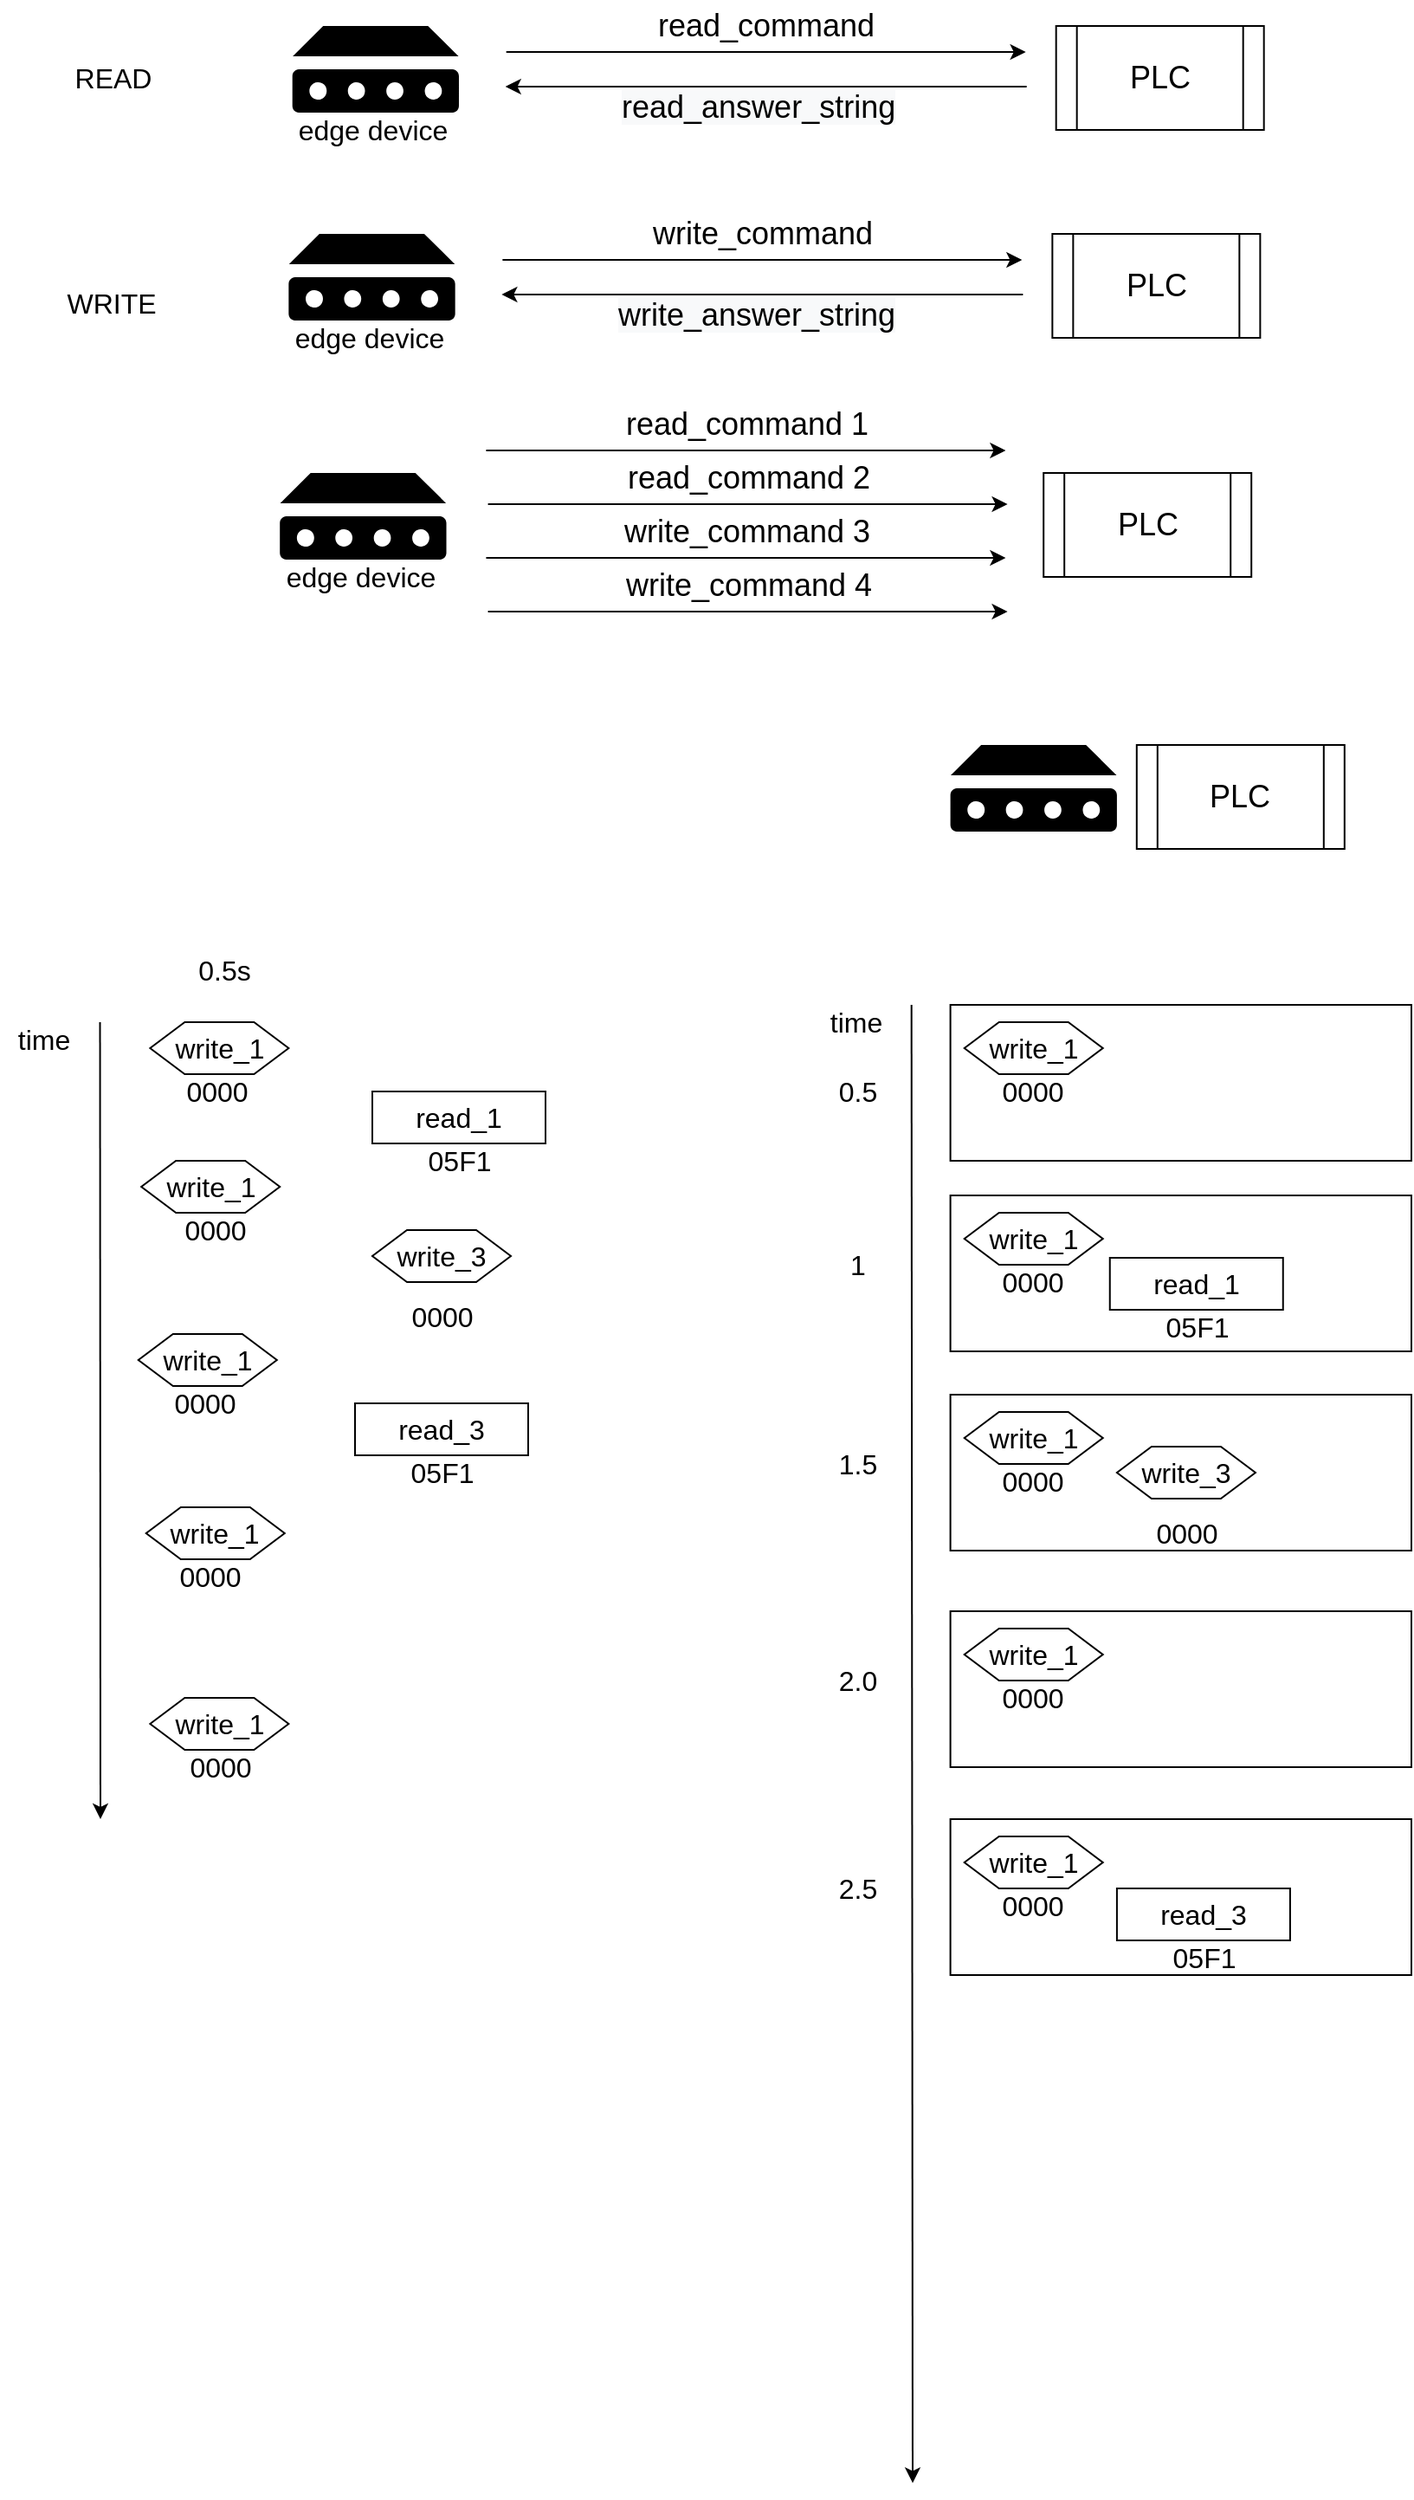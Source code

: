 <mxfile version="14.6.1" type="github">
  <diagram id="MqhErQ_MapfDuUSKU5o5" name="ページ1">
    <mxGraphModel dx="1038" dy="548" grid="1" gridSize="10" guides="1" tooltips="1" connect="1" arrows="1" fold="1" page="1" pageScale="1" pageWidth="827" pageHeight="1169" math="0" shadow="0">
      <root>
        <mxCell id="0" />
        <mxCell id="1" parent="0" />
        <mxCell id="SZ8vTqI_n6aOW8z_Xxke-1" value="PLC" style="shape=process;whiteSpace=wrap;html=1;backgroundOutline=1;fontSize=18;" vertex="1" parent="1">
          <mxGeometry x="644.84" y="75" width="120" height="60" as="geometry" />
        </mxCell>
        <mxCell id="SZ8vTqI_n6aOW8z_Xxke-4" value="" style="aspect=fixed;pointerEvents=1;shadow=0;dashed=0;html=1;strokeColor=none;labelPosition=center;verticalLabelPosition=bottom;verticalAlign=top;align=center;shape=mxgraph.mscae.enterprise.device;fillColor=#000000;" vertex="1" parent="1">
          <mxGeometry x="203.84" y="75" width="96.16" height="50" as="geometry" />
        </mxCell>
        <mxCell id="SZ8vTqI_n6aOW8z_Xxke-5" value="" style="endArrow=classic;html=1;fontSize=18;" edge="1" parent="1">
          <mxGeometry width="50" height="50" relative="1" as="geometry">
            <mxPoint x="327.34" y="90" as="sourcePoint" />
            <mxPoint x="627.34" y="90" as="targetPoint" />
          </mxGeometry>
        </mxCell>
        <mxCell id="SZ8vTqI_n6aOW8z_Xxke-6" value="" style="endArrow=classic;html=1;fontSize=18;" edge="1" parent="1">
          <mxGeometry width="50" height="50" relative="1" as="geometry">
            <mxPoint x="627.84" y="110" as="sourcePoint" />
            <mxPoint x="326.84" y="110" as="targetPoint" />
          </mxGeometry>
        </mxCell>
        <mxCell id="SZ8vTqI_n6aOW8z_Xxke-7" value="read_command" style="text;html=1;align=center;verticalAlign=middle;resizable=0;points=[];autosize=1;strokeColor=none;fontSize=18;" vertex="1" parent="1">
          <mxGeometry x="407.34" y="60" width="140" height="30" as="geometry" />
        </mxCell>
        <mxCell id="SZ8vTqI_n6aOW8z_Xxke-10" value="edge device" style="text;html=1;align=center;verticalAlign=middle;resizable=0;points=[];autosize=1;strokeColor=none;fontSize=16;" vertex="1" parent="1">
          <mxGeometry x="200" y="125" width="100" height="20" as="geometry" />
        </mxCell>
        <mxCell id="SZ8vTqI_n6aOW8z_Xxke-14" value="&lt;span style=&quot;color: rgb(0 , 0 , 0) ; font-family: &amp;#34;helvetica&amp;#34; ; font-size: 18px ; font-style: normal ; font-weight: 400 ; letter-spacing: normal ; text-align: center ; text-indent: 0px ; text-transform: none ; word-spacing: 0px ; background-color: rgb(248 , 249 , 250) ; display: inline ; float: none&quot;&gt;read_answer_string&lt;/span&gt;" style="text;whiteSpace=wrap;html=1;fontSize=16;" vertex="1" parent="1">
          <mxGeometry x="392.34" y="105" width="170" height="30" as="geometry" />
        </mxCell>
        <mxCell id="SZ8vTqI_n6aOW8z_Xxke-15" value="PLC" style="shape=process;whiteSpace=wrap;html=1;backgroundOutline=1;fontSize=18;" vertex="1" parent="1">
          <mxGeometry x="642.68" y="195" width="120" height="60" as="geometry" />
        </mxCell>
        <mxCell id="SZ8vTqI_n6aOW8z_Xxke-16" value="" style="aspect=fixed;pointerEvents=1;shadow=0;dashed=0;html=1;strokeColor=none;labelPosition=center;verticalLabelPosition=bottom;verticalAlign=top;align=center;shape=mxgraph.mscae.enterprise.device;fillColor=#000000;" vertex="1" parent="1">
          <mxGeometry x="201.68" y="195" width="96.16" height="50" as="geometry" />
        </mxCell>
        <mxCell id="SZ8vTqI_n6aOW8z_Xxke-17" value="" style="endArrow=classic;html=1;fontSize=18;" edge="1" parent="1">
          <mxGeometry width="50" height="50" relative="1" as="geometry">
            <mxPoint x="325.18" y="210" as="sourcePoint" />
            <mxPoint x="625.18" y="210" as="targetPoint" />
          </mxGeometry>
        </mxCell>
        <mxCell id="SZ8vTqI_n6aOW8z_Xxke-18" value="" style="endArrow=classic;html=1;fontSize=18;" edge="1" parent="1">
          <mxGeometry width="50" height="50" relative="1" as="geometry">
            <mxPoint x="625.68" y="230" as="sourcePoint" />
            <mxPoint x="324.68" y="230" as="targetPoint" />
          </mxGeometry>
        </mxCell>
        <mxCell id="SZ8vTqI_n6aOW8z_Xxke-19" value="write_command" style="text;html=1;align=center;verticalAlign=middle;resizable=0;points=[];autosize=1;strokeColor=none;fontSize=18;" vertex="1" parent="1">
          <mxGeometry x="405.18" y="180" width="140" height="30" as="geometry" />
        </mxCell>
        <mxCell id="SZ8vTqI_n6aOW8z_Xxke-20" value="edge device" style="text;html=1;align=center;verticalAlign=middle;resizable=0;points=[];autosize=1;strokeColor=none;fontSize=16;" vertex="1" parent="1">
          <mxGeometry x="197.84" y="245" width="100" height="20" as="geometry" />
        </mxCell>
        <mxCell id="SZ8vTqI_n6aOW8z_Xxke-21" value="&lt;span style=&quot;color: rgb(0 , 0 , 0) ; font-family: &amp;#34;helvetica&amp;#34; ; font-size: 18px ; font-style: normal ; font-weight: 400 ; letter-spacing: normal ; text-align: center ; text-indent: 0px ; text-transform: none ; word-spacing: 0px ; background-color: rgb(248 , 249 , 250) ; display: inline ; float: none&quot;&gt;write_answer_string&lt;/span&gt;" style="text;whiteSpace=wrap;html=1;fontSize=16;" vertex="1" parent="1">
          <mxGeometry x="390.18" y="225" width="170" height="30" as="geometry" />
        </mxCell>
        <mxCell id="SZ8vTqI_n6aOW8z_Xxke-22" value="READ" style="text;html=1;align=center;verticalAlign=middle;resizable=0;points=[];autosize=1;strokeColor=none;fontSize=16;" vertex="1" parent="1">
          <mxGeometry x="70" y="95" width="60" height="20" as="geometry" />
        </mxCell>
        <mxCell id="SZ8vTqI_n6aOW8z_Xxke-23" value="WRITE" style="text;html=1;align=center;verticalAlign=middle;resizable=0;points=[];autosize=1;strokeColor=none;fontSize=16;" vertex="1" parent="1">
          <mxGeometry x="64" y="225" width="70" height="20" as="geometry" />
        </mxCell>
        <mxCell id="SZ8vTqI_n6aOW8z_Xxke-24" value="PLC" style="shape=process;whiteSpace=wrap;html=1;backgroundOutline=1;fontSize=18;" vertex="1" parent="1">
          <mxGeometry x="637.6" y="333" width="120" height="60" as="geometry" />
        </mxCell>
        <mxCell id="SZ8vTqI_n6aOW8z_Xxke-25" value="" style="aspect=fixed;pointerEvents=1;shadow=0;dashed=0;html=1;strokeColor=none;labelPosition=center;verticalLabelPosition=bottom;verticalAlign=top;align=center;shape=mxgraph.mscae.enterprise.device;fillColor=#000000;" vertex="1" parent="1">
          <mxGeometry x="196.6" y="333" width="96.16" height="50" as="geometry" />
        </mxCell>
        <mxCell id="SZ8vTqI_n6aOW8z_Xxke-26" value="edge device" style="text;html=1;align=center;verticalAlign=middle;resizable=0;points=[];autosize=1;strokeColor=none;fontSize=16;" vertex="1" parent="1">
          <mxGeometry x="192.76" y="383" width="100" height="20" as="geometry" />
        </mxCell>
        <mxCell id="SZ8vTqI_n6aOW8z_Xxke-27" value="" style="endArrow=classic;html=1;fontSize=18;" edge="1" parent="1">
          <mxGeometry width="50" height="50" relative="1" as="geometry">
            <mxPoint x="315.72" y="320" as="sourcePoint" />
            <mxPoint x="615.72" y="320" as="targetPoint" />
          </mxGeometry>
        </mxCell>
        <mxCell id="SZ8vTqI_n6aOW8z_Xxke-28" value="read_command 1" style="text;html=1;align=center;verticalAlign=middle;resizable=0;points=[];autosize=1;strokeColor=none;fontSize=18;" vertex="1" parent="1">
          <mxGeometry x="385.72" y="290" width="160" height="30" as="geometry" />
        </mxCell>
        <mxCell id="SZ8vTqI_n6aOW8z_Xxke-29" value="" style="endArrow=classic;html=1;fontSize=18;" edge="1" parent="1">
          <mxGeometry width="50" height="50" relative="1" as="geometry">
            <mxPoint x="315.72" y="382" as="sourcePoint" />
            <mxPoint x="615.72" y="382" as="targetPoint" />
          </mxGeometry>
        </mxCell>
        <mxCell id="SZ8vTqI_n6aOW8z_Xxke-30" value="write_command 3" style="text;html=1;align=center;verticalAlign=middle;resizable=0;points=[];autosize=1;strokeColor=none;fontSize=18;" vertex="1" parent="1">
          <mxGeometry x="385.72" y="352" width="160" height="30" as="geometry" />
        </mxCell>
        <mxCell id="SZ8vTqI_n6aOW8z_Xxke-31" value="" style="endArrow=classic;html=1;fontSize=18;" edge="1" parent="1">
          <mxGeometry width="50" height="50" relative="1" as="geometry">
            <mxPoint x="316.8" y="351" as="sourcePoint" />
            <mxPoint x="616.8" y="351" as="targetPoint" />
          </mxGeometry>
        </mxCell>
        <mxCell id="SZ8vTqI_n6aOW8z_Xxke-32" value="read_command 2" style="text;html=1;align=center;verticalAlign=middle;resizable=0;points=[];autosize=1;strokeColor=none;fontSize=18;" vertex="1" parent="1">
          <mxGeometry x="386.8" y="321" width="160" height="30" as="geometry" />
        </mxCell>
        <mxCell id="SZ8vTqI_n6aOW8z_Xxke-33" value="" style="endArrow=classic;html=1;fontSize=18;" edge="1" parent="1">
          <mxGeometry width="50" height="50" relative="1" as="geometry">
            <mxPoint x="316.8" y="413" as="sourcePoint" />
            <mxPoint x="616.8" y="413" as="targetPoint" />
          </mxGeometry>
        </mxCell>
        <mxCell id="SZ8vTqI_n6aOW8z_Xxke-34" value="write_command 4" style="text;html=1;align=center;verticalAlign=middle;resizable=0;points=[];autosize=1;strokeColor=none;fontSize=18;" vertex="1" parent="1">
          <mxGeometry x="386.8" y="383" width="160" height="30" as="geometry" />
        </mxCell>
        <mxCell id="SZ8vTqI_n6aOW8z_Xxke-35" value="PLC" style="shape=process;whiteSpace=wrap;html=1;backgroundOutline=1;fontSize=18;" vertex="1" parent="1">
          <mxGeometry x="691.4" y="490" width="120" height="60" as="geometry" />
        </mxCell>
        <mxCell id="SZ8vTqI_n6aOW8z_Xxke-36" value="" style="aspect=fixed;pointerEvents=1;shadow=0;dashed=0;html=1;strokeColor=none;labelPosition=center;verticalLabelPosition=bottom;verticalAlign=top;align=center;shape=mxgraph.mscae.enterprise.device;fillColor=#000000;" vertex="1" parent="1">
          <mxGeometry x="583.8" y="490" width="96.16" height="50" as="geometry" />
        </mxCell>
        <mxCell id="SZ8vTqI_n6aOW8z_Xxke-38" value="read_1" style="rounded=0;whiteSpace=wrap;html=1;fontSize=16;fillColor=#ffffff;gradientColor=#ffffff;" vertex="1" parent="1">
          <mxGeometry x="250" y="690" width="100" height="30" as="geometry" />
        </mxCell>
        <mxCell id="SZ8vTqI_n6aOW8z_Xxke-39" value="write_3" style="shape=hexagon;perimeter=hexagonPerimeter2;whiteSpace=wrap;html=1;fixedSize=1;fontSize=16;fillColor=#ffffff;gradientColor=#ffffff;" vertex="1" parent="1">
          <mxGeometry x="250" y="770" width="80" height="30" as="geometry" />
        </mxCell>
        <mxCell id="SZ8vTqI_n6aOW8z_Xxke-41" value="" style="endArrow=classic;html=1;fontSize=18;" edge="1" parent="1">
          <mxGeometry width="50" height="50" relative="1" as="geometry">
            <mxPoint x="92.76" y="650" as="sourcePoint" />
            <mxPoint x="93" y="1110" as="targetPoint" />
          </mxGeometry>
        </mxCell>
        <mxCell id="SZ8vTqI_n6aOW8z_Xxke-43" value="time" style="text;html=1;align=center;verticalAlign=middle;resizable=0;points=[];autosize=1;strokeColor=none;fontSize=16;" vertex="1" parent="1">
          <mxGeometry x="35" y="650" width="50" height="20" as="geometry" />
        </mxCell>
        <mxCell id="SZ8vTqI_n6aOW8z_Xxke-44" value="write_1" style="shape=hexagon;perimeter=hexagonPerimeter2;whiteSpace=wrap;html=1;fixedSize=1;fontSize=16;fillColor=#ffffff;gradientColor=#ffffff;" vertex="1" parent="1">
          <mxGeometry x="121.68" y="650" width="80" height="30" as="geometry" />
        </mxCell>
        <mxCell id="SZ8vTqI_n6aOW8z_Xxke-46" value="write_1" style="shape=hexagon;perimeter=hexagonPerimeter2;whiteSpace=wrap;html=1;fixedSize=1;fontSize=16;fillColor=#ffffff;gradientColor=#ffffff;" vertex="1" parent="1">
          <mxGeometry x="116.6" y="730" width="80" height="30" as="geometry" />
        </mxCell>
        <mxCell id="SZ8vTqI_n6aOW8z_Xxke-47" value="write_1" style="shape=hexagon;perimeter=hexagonPerimeter2;whiteSpace=wrap;html=1;fixedSize=1;fontSize=16;fillColor=#ffffff;gradientColor=#ffffff;" vertex="1" parent="1">
          <mxGeometry x="114.9" y="830" width="80" height="30" as="geometry" />
        </mxCell>
        <mxCell id="SZ8vTqI_n6aOW8z_Xxke-49" value="write_1" style="shape=hexagon;perimeter=hexagonPerimeter2;whiteSpace=wrap;html=1;fixedSize=1;fontSize=16;fillColor=#ffffff;gradientColor=#ffffff;" vertex="1" parent="1">
          <mxGeometry x="119.38" y="930" width="80" height="30" as="geometry" />
        </mxCell>
        <mxCell id="SZ8vTqI_n6aOW8z_Xxke-50" value="write_1" style="shape=hexagon;perimeter=hexagonPerimeter2;whiteSpace=wrap;html=1;fixedSize=1;fontSize=16;fillColor=#ffffff;gradientColor=#ffffff;" vertex="1" parent="1">
          <mxGeometry x="121.68" y="1040" width="80" height="30" as="geometry" />
        </mxCell>
        <mxCell id="SZ8vTqI_n6aOW8z_Xxke-55" value="0000" style="text;html=1;align=center;verticalAlign=middle;resizable=0;points=[];autosize=1;strokeColor=none;fontSize=16;" vertex="1" parent="1">
          <mxGeometry x="135.44" y="680" width="50" height="20" as="geometry" />
        </mxCell>
        <mxCell id="SZ8vTqI_n6aOW8z_Xxke-56" value="0000" style="text;html=1;align=center;verticalAlign=middle;resizable=0;points=[];autosize=1;strokeColor=none;fontSize=16;" vertex="1" parent="1">
          <mxGeometry x="133.76" y="760" width="50" height="20" as="geometry" />
        </mxCell>
        <mxCell id="SZ8vTqI_n6aOW8z_Xxke-57" value="0000" style="text;html=1;align=center;verticalAlign=middle;resizable=0;points=[];autosize=1;strokeColor=none;fontSize=16;" vertex="1" parent="1">
          <mxGeometry x="127.74" y="860" width="50" height="20" as="geometry" />
        </mxCell>
        <mxCell id="SZ8vTqI_n6aOW8z_Xxke-58" value="0000" style="text;html=1;align=center;verticalAlign=middle;resizable=0;points=[];autosize=1;strokeColor=none;fontSize=16;" vertex="1" parent="1">
          <mxGeometry x="130.98" y="960" width="50" height="20" as="geometry" />
        </mxCell>
        <mxCell id="SZ8vTqI_n6aOW8z_Xxke-59" value="0000" style="text;html=1;align=center;verticalAlign=middle;resizable=0;points=[];autosize=1;strokeColor=none;fontSize=16;" vertex="1" parent="1">
          <mxGeometry x="136.92" y="1070" width="50" height="20" as="geometry" />
        </mxCell>
        <mxCell id="SZ8vTqI_n6aOW8z_Xxke-63" value="05F1" style="text;html=1;align=center;verticalAlign=middle;resizable=0;points=[];autosize=1;strokeColor=none;fontSize=16;" vertex="1" parent="1">
          <mxGeometry x="275" y="720" width="50" height="20" as="geometry" />
        </mxCell>
        <mxCell id="SZ8vTqI_n6aOW8z_Xxke-64" value="0000" style="text;html=1;align=center;verticalAlign=middle;resizable=0;points=[];autosize=1;strokeColor=none;fontSize=16;" vertex="1" parent="1">
          <mxGeometry x="265" y="810" width="50" height="20" as="geometry" />
        </mxCell>
        <mxCell id="SZ8vTqI_n6aOW8z_Xxke-65" value="read_3" style="rounded=0;whiteSpace=wrap;html=1;fontSize=16;fillColor=#ffffff;gradientColor=#ffffff;" vertex="1" parent="1">
          <mxGeometry x="240" y="870" width="100" height="30" as="geometry" />
        </mxCell>
        <mxCell id="SZ8vTqI_n6aOW8z_Xxke-66" value="05F1" style="text;html=1;align=center;verticalAlign=middle;resizable=0;points=[];autosize=1;strokeColor=none;fontSize=16;" vertex="1" parent="1">
          <mxGeometry x="265" y="900" width="50" height="20" as="geometry" />
        </mxCell>
        <mxCell id="SZ8vTqI_n6aOW8z_Xxke-69" value="&amp;nbsp;0.5s" style="text;html=1;align=center;verticalAlign=middle;resizable=0;points=[];autosize=1;strokeColor=none;fontSize=16;" vertex="1" parent="1">
          <mxGeometry x="136.68" y="610" width="50" height="20" as="geometry" />
        </mxCell>
        <mxCell id="SZ8vTqI_n6aOW8z_Xxke-71" value="" style="endArrow=classic;html=1;fontSize=18;" edge="1" parent="1">
          <mxGeometry width="50" height="50" relative="1" as="geometry">
            <mxPoint x="561.34" y="640" as="sourcePoint" />
            <mxPoint x="562" y="1493.2" as="targetPoint" />
          </mxGeometry>
        </mxCell>
        <mxCell id="SZ8vTqI_n6aOW8z_Xxke-72" value="time" style="text;html=1;align=center;verticalAlign=middle;resizable=0;points=[];autosize=1;strokeColor=none;fontSize=16;" vertex="1" parent="1">
          <mxGeometry x="503.58" y="640" width="50" height="20" as="geometry" />
        </mxCell>
        <mxCell id="SZ8vTqI_n6aOW8z_Xxke-73" value="" style="rounded=0;whiteSpace=wrap;html=1;fontSize=16;fillColor=#ffffff;gradientColor=#ffffff;" vertex="1" parent="1">
          <mxGeometry x="583.8" y="640" width="266.2" height="90" as="geometry" />
        </mxCell>
        <mxCell id="SZ8vTqI_n6aOW8z_Xxke-74" value="write_1" style="shape=hexagon;perimeter=hexagonPerimeter2;whiteSpace=wrap;html=1;fixedSize=1;fontSize=16;fillColor=#ffffff;gradientColor=#ffffff;" vertex="1" parent="1">
          <mxGeometry x="591.88" y="650" width="80" height="30" as="geometry" />
        </mxCell>
        <mxCell id="SZ8vTqI_n6aOW8z_Xxke-75" value="0000" style="text;html=1;align=center;verticalAlign=middle;resizable=0;points=[];autosize=1;strokeColor=none;fontSize=16;" vertex="1" parent="1">
          <mxGeometry x="605.64" y="680" width="50" height="20" as="geometry" />
        </mxCell>
        <mxCell id="SZ8vTqI_n6aOW8z_Xxke-76" value="" style="rounded=0;whiteSpace=wrap;html=1;fontSize=16;fillColor=#ffffff;gradientColor=#ffffff;" vertex="1" parent="1">
          <mxGeometry x="583.8" y="750" width="266.2" height="90" as="geometry" />
        </mxCell>
        <mxCell id="SZ8vTqI_n6aOW8z_Xxke-77" value="write_1" style="shape=hexagon;perimeter=hexagonPerimeter2;whiteSpace=wrap;html=1;fixedSize=1;fontSize=16;fillColor=#ffffff;gradientColor=#ffffff;" vertex="1" parent="1">
          <mxGeometry x="591.88" y="760" width="80" height="30" as="geometry" />
        </mxCell>
        <mxCell id="SZ8vTqI_n6aOW8z_Xxke-78" value="0000" style="text;html=1;align=center;verticalAlign=middle;resizable=0;points=[];autosize=1;strokeColor=none;fontSize=16;" vertex="1" parent="1">
          <mxGeometry x="605.64" y="790" width="50" height="20" as="geometry" />
        </mxCell>
        <mxCell id="SZ8vTqI_n6aOW8z_Xxke-79" value="" style="rounded=0;whiteSpace=wrap;html=1;fontSize=16;fillColor=#ffffff;gradientColor=#ffffff;" vertex="1" parent="1">
          <mxGeometry x="583.8" y="865" width="266.2" height="90" as="geometry" />
        </mxCell>
        <mxCell id="SZ8vTqI_n6aOW8z_Xxke-80" value="write_1" style="shape=hexagon;perimeter=hexagonPerimeter2;whiteSpace=wrap;html=1;fixedSize=1;fontSize=16;fillColor=#ffffff;gradientColor=#ffffff;" vertex="1" parent="1">
          <mxGeometry x="591.88" y="875" width="80" height="30" as="geometry" />
        </mxCell>
        <mxCell id="SZ8vTqI_n6aOW8z_Xxke-81" value="0000" style="text;html=1;align=center;verticalAlign=middle;resizable=0;points=[];autosize=1;strokeColor=none;fontSize=16;" vertex="1" parent="1">
          <mxGeometry x="605.64" y="905" width="50" height="20" as="geometry" />
        </mxCell>
        <mxCell id="SZ8vTqI_n6aOW8z_Xxke-82" value="" style="rounded=0;whiteSpace=wrap;html=1;fontSize=16;fillColor=#ffffff;gradientColor=#ffffff;" vertex="1" parent="1">
          <mxGeometry x="583.8" y="990" width="266.2" height="90" as="geometry" />
        </mxCell>
        <mxCell id="SZ8vTqI_n6aOW8z_Xxke-83" value="write_1" style="shape=hexagon;perimeter=hexagonPerimeter2;whiteSpace=wrap;html=1;fixedSize=1;fontSize=16;fillColor=#ffffff;gradientColor=#ffffff;" vertex="1" parent="1">
          <mxGeometry x="591.88" y="1000" width="80" height="30" as="geometry" />
        </mxCell>
        <mxCell id="SZ8vTqI_n6aOW8z_Xxke-84" value="0000" style="text;html=1;align=center;verticalAlign=middle;resizable=0;points=[];autosize=1;strokeColor=none;fontSize=16;" vertex="1" parent="1">
          <mxGeometry x="605.64" y="1030" width="50" height="20" as="geometry" />
        </mxCell>
        <mxCell id="SZ8vTqI_n6aOW8z_Xxke-85" value="read_1" style="rounded=0;whiteSpace=wrap;html=1;fontSize=16;fillColor=#ffffff;gradientColor=#ffffff;" vertex="1" parent="1">
          <mxGeometry x="675.88" y="786" width="100" height="30" as="geometry" />
        </mxCell>
        <mxCell id="SZ8vTqI_n6aOW8z_Xxke-86" value="05F1" style="text;html=1;align=center;verticalAlign=middle;resizable=0;points=[];autosize=1;strokeColor=none;fontSize=16;" vertex="1" parent="1">
          <mxGeometry x="700.88" y="816" width="50" height="20" as="geometry" />
        </mxCell>
        <mxCell id="SZ8vTqI_n6aOW8z_Xxke-87" value="write_3" style="shape=hexagon;perimeter=hexagonPerimeter2;whiteSpace=wrap;html=1;fixedSize=1;fontSize=16;fillColor=#ffffff;gradientColor=#ffffff;" vertex="1" parent="1">
          <mxGeometry x="679.96" y="895" width="80" height="30" as="geometry" />
        </mxCell>
        <mxCell id="SZ8vTqI_n6aOW8z_Xxke-88" value="0000" style="text;html=1;align=center;verticalAlign=middle;resizable=0;points=[];autosize=1;strokeColor=none;fontSize=16;" vertex="1" parent="1">
          <mxGeometry x="694.96" y="935" width="50" height="20" as="geometry" />
        </mxCell>
        <mxCell id="SZ8vTqI_n6aOW8z_Xxke-90" value="" style="rounded=0;whiteSpace=wrap;html=1;fontSize=16;fillColor=#ffffff;gradientColor=#ffffff;" vertex="1" parent="1">
          <mxGeometry x="583.8" y="1110" width="266.2" height="90" as="geometry" />
        </mxCell>
        <mxCell id="SZ8vTqI_n6aOW8z_Xxke-91" value="write_1" style="shape=hexagon;perimeter=hexagonPerimeter2;whiteSpace=wrap;html=1;fixedSize=1;fontSize=16;fillColor=#ffffff;gradientColor=#ffffff;" vertex="1" parent="1">
          <mxGeometry x="591.88" y="1120" width="80" height="30" as="geometry" />
        </mxCell>
        <mxCell id="SZ8vTqI_n6aOW8z_Xxke-92" value="0000" style="text;html=1;align=center;verticalAlign=middle;resizable=0;points=[];autosize=1;strokeColor=none;fontSize=16;" vertex="1" parent="1">
          <mxGeometry x="605.64" y="1150" width="50" height="20" as="geometry" />
        </mxCell>
        <mxCell id="SZ8vTqI_n6aOW8z_Xxke-93" value="read_3" style="rounded=0;whiteSpace=wrap;html=1;fontSize=16;fillColor=#ffffff;gradientColor=#ffffff;" vertex="1" parent="1">
          <mxGeometry x="679.96" y="1150" width="100" height="30" as="geometry" />
        </mxCell>
        <mxCell id="SZ8vTqI_n6aOW8z_Xxke-94" value="05F1" style="text;html=1;align=center;verticalAlign=middle;resizable=0;points=[];autosize=1;strokeColor=none;fontSize=16;" vertex="1" parent="1">
          <mxGeometry x="704.96" y="1180" width="50" height="20" as="geometry" />
        </mxCell>
        <mxCell id="SZ8vTqI_n6aOW8z_Xxke-95" value="0.5" style="text;html=1;align=center;verticalAlign=middle;resizable=0;points=[];autosize=1;strokeColor=none;fontSize=16;" vertex="1" parent="1">
          <mxGeometry x="510" y="680" width="40" height="20" as="geometry" />
        </mxCell>
        <mxCell id="SZ8vTqI_n6aOW8z_Xxke-96" value="1" style="text;html=1;align=center;verticalAlign=middle;resizable=0;points=[];autosize=1;strokeColor=none;fontSize=16;" vertex="1" parent="1">
          <mxGeometry x="520" y="780" width="20" height="20" as="geometry" />
        </mxCell>
        <mxCell id="SZ8vTqI_n6aOW8z_Xxke-97" value="1.5" style="text;html=1;align=center;verticalAlign=middle;resizable=0;points=[];autosize=1;strokeColor=none;fontSize=16;" vertex="1" parent="1">
          <mxGeometry x="510" y="895" width="40" height="20" as="geometry" />
        </mxCell>
        <mxCell id="SZ8vTqI_n6aOW8z_Xxke-98" value="2.0" style="text;html=1;align=center;verticalAlign=middle;resizable=0;points=[];autosize=1;strokeColor=none;fontSize=16;" vertex="1" parent="1">
          <mxGeometry x="510" y="1020" width="40" height="20" as="geometry" />
        </mxCell>
        <mxCell id="SZ8vTqI_n6aOW8z_Xxke-99" value="2.5" style="text;html=1;align=center;verticalAlign=middle;resizable=0;points=[];autosize=1;strokeColor=none;fontSize=16;" vertex="1" parent="1">
          <mxGeometry x="510" y="1140" width="40" height="20" as="geometry" />
        </mxCell>
      </root>
    </mxGraphModel>
  </diagram>
</mxfile>
